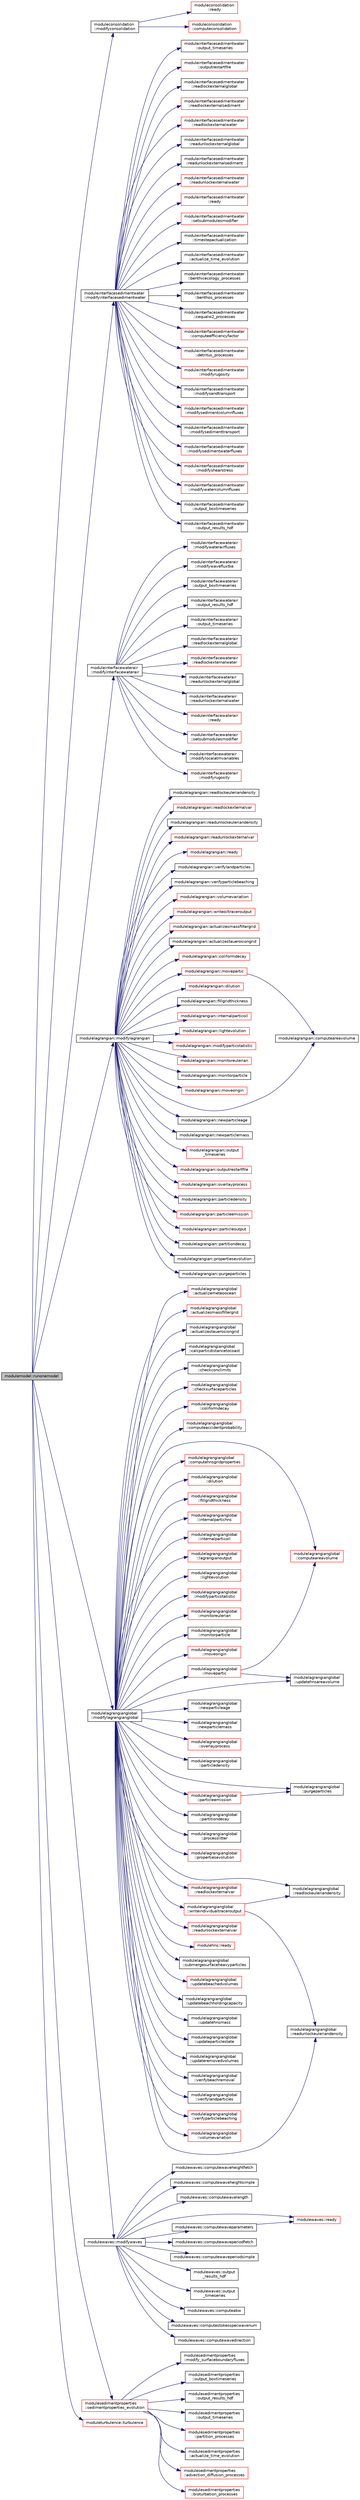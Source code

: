 digraph "modulemodel::runonemodel"
{
 // LATEX_PDF_SIZE
  edge [fontname="Helvetica",fontsize="10",labelfontname="Helvetica",labelfontsize="10"];
  node [fontname="Helvetica",fontsize="10",shape=record];
  rankdir="LR";
  Node1 [label="modulemodel::runonemodel",height=0.2,width=0.4,color="black", fillcolor="grey75", style="filled", fontcolor="black",tooltip=" "];
  Node1 -> Node2 [color="midnightblue",fontsize="10",style="solid",fontname="Helvetica"];
  Node2 [label="moduleconsolidation\l::modifyconsolidation",height=0.2,width=0.4,color="black", fillcolor="white", style="filled",URL="$namespacemoduleconsolidation.html#a0143c8577e56dbbb86e0db4d5927c316",tooltip=" "];
  Node2 -> Node3 [color="midnightblue",fontsize="10",style="solid",fontname="Helvetica"];
  Node3 [label="moduleconsolidation\l::computeconsolidation",height=0.2,width=0.4,color="red", fillcolor="white", style="filled",URL="$namespacemoduleconsolidation.html#ad7db155588df8bc22ff9b3934aff50f7",tooltip=" "];
  Node2 -> Node16 [color="midnightblue",fontsize="10",style="solid",fontname="Helvetica"];
  Node16 [label="moduleconsolidation\l::ready",height=0.2,width=0.4,color="red", fillcolor="white", style="filled",URL="$namespacemoduleconsolidation.html#ab6b8d86bedc5c2870f1fb998c297005e",tooltip=" "];
  Node1 -> Node18 [color="midnightblue",fontsize="10",style="solid",fontname="Helvetica"];
  Node18 [label="moduleinterfacesedimentwater\l::modifyinterfacesedimentwater",height=0.2,width=0.4,color="black", fillcolor="white", style="filled",URL="$namespacemoduleinterfacesedimentwater.html#ac36014e82a94f1ba694775e21f24b005",tooltip=" "];
  Node18 -> Node19 [color="midnightblue",fontsize="10",style="solid",fontname="Helvetica"];
  Node19 [label="moduleinterfacesedimentwater\l::actualize_time_evolution",height=0.2,width=0.4,color="black", fillcolor="white", style="filled",URL="$namespacemoduleinterfacesedimentwater.html#a82f97321667d905db79c85b574f47802",tooltip=" "];
  Node18 -> Node20 [color="midnightblue",fontsize="10",style="solid",fontname="Helvetica"];
  Node20 [label="moduleinterfacesedimentwater\l::benthicecology_processes",height=0.2,width=0.4,color="black", fillcolor="white", style="filled",URL="$namespacemoduleinterfacesedimentwater.html#a474f4e07894c361e5aaa94f48648a6b1",tooltip=" "];
  Node18 -> Node21 [color="midnightblue",fontsize="10",style="solid",fontname="Helvetica"];
  Node21 [label="moduleinterfacesedimentwater\l::benthos_processes",height=0.2,width=0.4,color="black", fillcolor="white", style="filled",URL="$namespacemoduleinterfacesedimentwater.html#a6fc6699ed26c842c7951c9c436867a65",tooltip=" "];
  Node18 -> Node22 [color="midnightblue",fontsize="10",style="solid",fontname="Helvetica"];
  Node22 [label="moduleinterfacesedimentwater\l::cequalw2_processes",height=0.2,width=0.4,color="black", fillcolor="white", style="filled",URL="$namespacemoduleinterfacesedimentwater.html#aa03ae3c533041dd1f82ad0796e923671",tooltip=" "];
  Node18 -> Node23 [color="midnightblue",fontsize="10",style="solid",fontname="Helvetica"];
  Node23 [label="moduleinterfacesedimentwater\l::computeefficiencyfactor",height=0.2,width=0.4,color="red", fillcolor="white", style="filled",URL="$namespacemoduleinterfacesedimentwater.html#a0e6b11bab2cf3a9864f9e36970079830",tooltip=" "];
  Node18 -> Node28 [color="midnightblue",fontsize="10",style="solid",fontname="Helvetica"];
  Node28 [label="moduleinterfacesedimentwater\l::detritus_processes",height=0.2,width=0.4,color="red", fillcolor="white", style="filled",URL="$namespacemoduleinterfacesedimentwater.html#a2327d7638eb1058aa8b3f9f188eda1c9",tooltip=" "];
  Node18 -> Node30 [color="midnightblue",fontsize="10",style="solid",fontname="Helvetica"];
  Node30 [label="moduleinterfacesedimentwater\l::modifyrugosity",height=0.2,width=0.4,color="red", fillcolor="white", style="filled",URL="$namespacemoduleinterfacesedimentwater.html#aabfaa7472b679988fdb0647b38a7b879",tooltip=" "];
  Node18 -> Node32 [color="midnightblue",fontsize="10",style="solid",fontname="Helvetica"];
  Node32 [label="moduleinterfacesedimentwater\l::modifysandtransport",height=0.2,width=0.4,color="black", fillcolor="white", style="filled",URL="$namespacemoduleinterfacesedimentwater.html#acec4b1c4e1750f68a29c778c4dff4dad",tooltip=" "];
  Node18 -> Node33 [color="midnightblue",fontsize="10",style="solid",fontname="Helvetica"];
  Node33 [label="moduleinterfacesedimentwater\l::modifysedimentcolumnfluxes",height=0.2,width=0.4,color="red", fillcolor="white", style="filled",URL="$namespacemoduleinterfacesedimentwater.html#aa69ad0cf59fc330de29ad9983648c806",tooltip=" "];
  Node18 -> Node41 [color="midnightblue",fontsize="10",style="solid",fontname="Helvetica"];
  Node41 [label="moduleinterfacesedimentwater\l::modifysedimenttransport",height=0.2,width=0.4,color="black", fillcolor="white", style="filled",URL="$namespacemoduleinterfacesedimentwater.html#af8d259ce72d65a152ca86349e82463f1",tooltip=" "];
  Node18 -> Node42 [color="midnightblue",fontsize="10",style="solid",fontname="Helvetica"];
  Node42 [label="moduleinterfacesedimentwater\l::modifysedimentwaterfluxes",height=0.2,width=0.4,color="red", fillcolor="white", style="filled",URL="$namespacemoduleinterfacesedimentwater.html#a3c912328a57c38e146a0449318c3ace0",tooltip=" "];
  Node18 -> Node48 [color="midnightblue",fontsize="10",style="solid",fontname="Helvetica"];
  Node48 [label="moduleinterfacesedimentwater\l::modifyshearstress",height=0.2,width=0.4,color="red", fillcolor="white", style="filled",URL="$namespacemoduleinterfacesedimentwater.html#a959fd8b47379cd24947cb35417c1563e",tooltip=" "];
  Node18 -> Node58 [color="midnightblue",fontsize="10",style="solid",fontname="Helvetica"];
  Node58 [label="moduleinterfacesedimentwater\l::modifywatercolumnfluxes",height=0.2,width=0.4,color="red", fillcolor="white", style="filled",URL="$namespacemoduleinterfacesedimentwater.html#a052aa500f3fe487c32cb93f8c5a8ea60",tooltip=" "];
  Node18 -> Node76 [color="midnightblue",fontsize="10",style="solid",fontname="Helvetica"];
  Node76 [label="moduleinterfacesedimentwater\l::output_boxtimeseries",height=0.2,width=0.4,color="black", fillcolor="white", style="filled",URL="$namespacemoduleinterfacesedimentwater.html#ae4c4f73744fd3c2e241e675f6fc1d839",tooltip=" "];
  Node18 -> Node77 [color="midnightblue",fontsize="10",style="solid",fontname="Helvetica"];
  Node77 [label="moduleinterfacesedimentwater\l::output_results_hdf",height=0.2,width=0.4,color="black", fillcolor="white", style="filled",URL="$namespacemoduleinterfacesedimentwater.html#ab623073c171ba3d532b1c1ec393f91b6",tooltip=" "];
  Node18 -> Node78 [color="midnightblue",fontsize="10",style="solid",fontname="Helvetica"];
  Node78 [label="moduleinterfacesedimentwater\l::output_timeseries",height=0.2,width=0.4,color="black", fillcolor="white", style="filled",URL="$namespacemoduleinterfacesedimentwater.html#a8768df3235fac76ac345a9a68b7e7437",tooltip=" "];
  Node18 -> Node79 [color="midnightblue",fontsize="10",style="solid",fontname="Helvetica"];
  Node79 [label="moduleinterfacesedimentwater\l::outputrestartfile",height=0.2,width=0.4,color="red", fillcolor="white", style="filled",URL="$namespacemoduleinterfacesedimentwater.html#a25afe0c9ade674061e39cc5e6456dd28",tooltip=" "];
  Node18 -> Node81 [color="midnightblue",fontsize="10",style="solid",fontname="Helvetica"];
  Node81 [label="moduleinterfacesedimentwater\l::readlockexternalglobal",height=0.2,width=0.4,color="black", fillcolor="white", style="filled",URL="$namespacemoduleinterfacesedimentwater.html#a4e44b21fdb18ed4d0fbeb1a77a327fff",tooltip=" "];
  Node18 -> Node82 [color="midnightblue",fontsize="10",style="solid",fontname="Helvetica"];
  Node82 [label="moduleinterfacesedimentwater\l::readlockexternalsediment",height=0.2,width=0.4,color="red", fillcolor="white", style="filled",URL="$namespacemoduleinterfacesedimentwater.html#a0c18da6cbbd1ae812489854544d199b6",tooltip=" "];
  Node18 -> Node92 [color="midnightblue",fontsize="10",style="solid",fontname="Helvetica"];
  Node92 [label="moduleinterfacesedimentwater\l::readlockexternalwater",height=0.2,width=0.4,color="red", fillcolor="white", style="filled",URL="$namespacemoduleinterfacesedimentwater.html#abd721cef18474ae3e82464d38e46a5e1",tooltip=" "];
  Node18 -> Node101 [color="midnightblue",fontsize="10",style="solid",fontname="Helvetica"];
  Node101 [label="moduleinterfacesedimentwater\l::readunlockexternalglobal",height=0.2,width=0.4,color="black", fillcolor="white", style="filled",URL="$namespacemoduleinterfacesedimentwater.html#a3b4fc7f1a3bccb01412713961a441cf0",tooltip=" "];
  Node18 -> Node102 [color="midnightblue",fontsize="10",style="solid",fontname="Helvetica"];
  Node102 [label="moduleinterfacesedimentwater\l::readunlockexternalsediment",height=0.2,width=0.4,color="black", fillcolor="white", style="filled",URL="$namespacemoduleinterfacesedimentwater.html#a6b368a5d3a18b3829f9bd022591d794a",tooltip=" "];
  Node18 -> Node103 [color="midnightblue",fontsize="10",style="solid",fontname="Helvetica"];
  Node103 [label="moduleinterfacesedimentwater\l::readunlockexternalwater",height=0.2,width=0.4,color="red", fillcolor="white", style="filled",URL="$namespacemoduleinterfacesedimentwater.html#a23d9e5cbe8c23621607cbca34d93c7f0",tooltip=" "];
  Node18 -> Node105 [color="midnightblue",fontsize="10",style="solid",fontname="Helvetica"];
  Node105 [label="moduleinterfacesedimentwater\l::ready",height=0.2,width=0.4,color="red", fillcolor="white", style="filled",URL="$namespacemoduleinterfacesedimentwater.html#af31617d2ab88d4aceb9dd0edcac94ff2",tooltip=" "];
  Node18 -> Node107 [color="midnightblue",fontsize="10",style="solid",fontname="Helvetica"];
  Node107 [label="moduleinterfacesedimentwater\l::setsubmodulesmodifier",height=0.2,width=0.4,color="red", fillcolor="white", style="filled",URL="$namespacemoduleinterfacesedimentwater.html#ae902470f5fe9f7c4442249a86b00147e",tooltip=" "];
  Node18 -> Node112 [color="midnightblue",fontsize="10",style="solid",fontname="Helvetica"];
  Node112 [label="moduleinterfacesedimentwater\l::timestepactualization",height=0.2,width=0.4,color="black", fillcolor="white", style="filled",URL="$namespacemoduleinterfacesedimentwater.html#acc1eb6dcb216d902e358a53eb7c1604d",tooltip=" "];
  Node1 -> Node113 [color="midnightblue",fontsize="10",style="solid",fontname="Helvetica"];
  Node113 [label="moduleinterfacewaterair\l::modifyinterfacewaterair",height=0.2,width=0.4,color="black", fillcolor="white", style="filled",URL="$namespacemoduleinterfacewaterair.html#ad372fa1a038ce383360d4422cc25923d",tooltip=" "];
  Node113 -> Node114 [color="midnightblue",fontsize="10",style="solid",fontname="Helvetica"];
  Node114 [label="moduleinterfacewaterair\l::modifylocalatmvariables",height=0.2,width=0.4,color="black", fillcolor="white", style="filled",URL="$namespacemoduleinterfacewaterair.html#a44a9529a1162816a090c836bc75d3f29",tooltip=" "];
  Node113 -> Node115 [color="midnightblue",fontsize="10",style="solid",fontname="Helvetica"];
  Node115 [label="moduleinterfacewaterair\l::modifyrugosity",height=0.2,width=0.4,color="red", fillcolor="white", style="filled",URL="$namespacemoduleinterfacewaterair.html#aa7f512949a9b145b55378017e58558a7",tooltip=" "];
  Node113 -> Node117 [color="midnightblue",fontsize="10",style="solid",fontname="Helvetica"];
  Node117 [label="moduleinterfacewaterair\l::modifywaterairfluxes",height=0.2,width=0.4,color="red", fillcolor="white", style="filled",URL="$namespacemoduleinterfacewaterair.html#a91edae849454c0ec7ebcefd91556486e",tooltip=" "];
  Node113 -> Node160 [color="midnightblue",fontsize="10",style="solid",fontname="Helvetica"];
  Node160 [label="moduleinterfacewaterair\l::modifywavefluxtke",height=0.2,width=0.4,color="black", fillcolor="white", style="filled",URL="$namespacemoduleinterfacewaterair.html#a2494cba9b6646ce732323f31ef820a97",tooltip=" "];
  Node113 -> Node161 [color="midnightblue",fontsize="10",style="solid",fontname="Helvetica"];
  Node161 [label="moduleinterfacewaterair\l::output_boxtimeseries",height=0.2,width=0.4,color="black", fillcolor="white", style="filled",URL="$namespacemoduleinterfacewaterair.html#a8c2f4a754ac1aeb4a3a8045d639e609f",tooltip=" "];
  Node113 -> Node162 [color="midnightblue",fontsize="10",style="solid",fontname="Helvetica"];
  Node162 [label="moduleinterfacewaterair\l::output_results_hdf",height=0.2,width=0.4,color="black", fillcolor="white", style="filled",URL="$namespacemoduleinterfacewaterair.html#af0bc1dab0d7eafb5b7f4996d24e4d0bf",tooltip=" "];
  Node113 -> Node163 [color="midnightblue",fontsize="10",style="solid",fontname="Helvetica"];
  Node163 [label="moduleinterfacewaterair\l::output_timeseries",height=0.2,width=0.4,color="black", fillcolor="white", style="filled",URL="$namespacemoduleinterfacewaterair.html#a739b5f50c0652ff91c9f777fbf68729f",tooltip=" "];
  Node113 -> Node164 [color="midnightblue",fontsize="10",style="solid",fontname="Helvetica"];
  Node164 [label="moduleinterfacewaterair\l::readlockexternalglobal",height=0.2,width=0.4,color="black", fillcolor="white", style="filled",URL="$namespacemoduleinterfacewaterair.html#a859b7054113f5f1ab347adbd693c2e16",tooltip=" "];
  Node113 -> Node165 [color="midnightblue",fontsize="10",style="solid",fontname="Helvetica"];
  Node165 [label="moduleinterfacewaterair\l::readlockexternalwater",height=0.2,width=0.4,color="red", fillcolor="white", style="filled",URL="$namespacemoduleinterfacewaterair.html#a78276c71fe608663c6c964c59c8c7626",tooltip=" "];
  Node113 -> Node166 [color="midnightblue",fontsize="10",style="solid",fontname="Helvetica"];
  Node166 [label="moduleinterfacewaterair\l::readunlockexternalglobal",height=0.2,width=0.4,color="black", fillcolor="white", style="filled",URL="$namespacemoduleinterfacewaterair.html#ada112545191c798704451772d5803ea0",tooltip=" "];
  Node113 -> Node167 [color="midnightblue",fontsize="10",style="solid",fontname="Helvetica"];
  Node167 [label="moduleinterfacewaterair\l::readunlockexternalwater",height=0.2,width=0.4,color="black", fillcolor="white", style="filled",URL="$namespacemoduleinterfacewaterair.html#a380a0dfa2a33b7c2eef433d69fdf7fef",tooltip=" "];
  Node113 -> Node168 [color="midnightblue",fontsize="10",style="solid",fontname="Helvetica"];
  Node168 [label="moduleinterfacewaterair\l::ready",height=0.2,width=0.4,color="red", fillcolor="white", style="filled",URL="$namespacemoduleinterfacewaterair.html#a519b1351dce06ffef1eb101335e6361f",tooltip=" "];
  Node113 -> Node170 [color="midnightblue",fontsize="10",style="solid",fontname="Helvetica"];
  Node170 [label="moduleinterfacewaterair\l::setsubmodulesmodifier",height=0.2,width=0.4,color="red", fillcolor="white", style="filled",URL="$namespacemoduleinterfacewaterair.html#a5f28ad0176312886bacef9cc171cb2e1",tooltip=" "];
  Node1 -> Node171 [color="midnightblue",fontsize="10",style="solid",fontname="Helvetica"];
  Node171 [label="modulelagrangian::modifylagrangian",height=0.2,width=0.4,color="black", fillcolor="white", style="filled",URL="$namespacemodulelagrangian.html#a1097f962a7a848d12f7f3036993f7b93",tooltip=" "];
  Node171 -> Node172 [color="midnightblue",fontsize="10",style="solid",fontname="Helvetica"];
  Node172 [label="modulelagrangian::actualizesmassfiltergrid",height=0.2,width=0.4,color="red", fillcolor="white", style="filled",URL="$namespacemodulelagrangian.html#ab69c4015dc76dd2209a1eda6139be71f",tooltip=" "];
  Node171 -> Node180 [color="midnightblue",fontsize="10",style="solid",fontname="Helvetica"];
  Node180 [label="modulelagrangian::actualizestauerosiongrid",height=0.2,width=0.4,color="black", fillcolor="white", style="filled",URL="$namespacemodulelagrangian.html#a9af867ea06d1e0259a9e4cd1a48793bc",tooltip=" "];
  Node171 -> Node181 [color="midnightblue",fontsize="10",style="solid",fontname="Helvetica"];
  Node181 [label="modulelagrangian::coliformdecay",height=0.2,width=0.4,color="red", fillcolor="white", style="filled",URL="$namespacemodulelagrangian.html#a24e84b1ba147f10917d0d3cd3564d191",tooltip=" "];
  Node171 -> Node183 [color="midnightblue",fontsize="10",style="solid",fontname="Helvetica"];
  Node183 [label="modulelagrangian::computeareavolume",height=0.2,width=0.4,color="black", fillcolor="white", style="filled",URL="$namespacemodulelagrangian.html#a5a4818cc1397ad3373693bc882af863f",tooltip=" "];
  Node171 -> Node184 [color="midnightblue",fontsize="10",style="solid",fontname="Helvetica"];
  Node184 [label="modulelagrangian::dilution",height=0.2,width=0.4,color="red", fillcolor="white", style="filled",URL="$namespacemodulelagrangian.html#af886fd4c925246d6362ab14b2bfdcff1",tooltip=" "];
  Node171 -> Node186 [color="midnightblue",fontsize="10",style="solid",fontname="Helvetica"];
  Node186 [label="modulelagrangian::fillgridthickness",height=0.2,width=0.4,color="black", fillcolor="white", style="filled",URL="$namespacemodulelagrangian.html#a8232b9379a8d2919b7885bb92a286601",tooltip=" "];
  Node171 -> Node187 [color="midnightblue",fontsize="10",style="solid",fontname="Helvetica"];
  Node187 [label="modulelagrangian::internalparticoil",height=0.2,width=0.4,color="red", fillcolor="white", style="filled",URL="$namespacemodulelagrangian.html#a370ee1f0e073c2f783b4f91c7aee40f1",tooltip=" "];
  Node171 -> Node191 [color="midnightblue",fontsize="10",style="solid",fontname="Helvetica"];
  Node191 [label="modulelagrangian::lightevolution",height=0.2,width=0.4,color="red", fillcolor="white", style="filled",URL="$namespacemodulelagrangian.html#aba461e3f5d94c00b11072bae66f32060",tooltip=" "];
  Node171 -> Node193 [color="midnightblue",fontsize="10",style="solid",fontname="Helvetica"];
  Node193 [label="modulelagrangian::modifyparticstatistic",height=0.2,width=0.4,color="red", fillcolor="white", style="filled",URL="$namespacemodulelagrangian.html#a101763d65fb26cd32c402a807ae7c733",tooltip=" "];
  Node171 -> Node196 [color="midnightblue",fontsize="10",style="solid",fontname="Helvetica"];
  Node196 [label="modulelagrangian::monitoreulerian",height=0.2,width=0.4,color="red", fillcolor="white", style="filled",URL="$namespacemodulelagrangian.html#ad6a4bcc42c67f187fb3a812f39b8c751",tooltip=" "];
  Node171 -> Node197 [color="midnightblue",fontsize="10",style="solid",fontname="Helvetica"];
  Node197 [label="modulelagrangian::monitorparticle",height=0.2,width=0.4,color="black", fillcolor="white", style="filled",URL="$namespacemodulelagrangian.html#a71a2aeb4e1c33422d4189e27f77e15e6",tooltip=" "];
  Node171 -> Node198 [color="midnightblue",fontsize="10",style="solid",fontname="Helvetica"];
  Node198 [label="modulelagrangian::moveorigin",height=0.2,width=0.4,color="red", fillcolor="white", style="filled",URL="$namespacemodulelagrangian.html#a56e2a0655f742104a77b7d6d4040508f",tooltip=" "];
  Node171 -> Node202 [color="midnightblue",fontsize="10",style="solid",fontname="Helvetica"];
  Node202 [label="modulelagrangian::movepartic",height=0.2,width=0.4,color="red", fillcolor="white", style="filled",URL="$namespacemodulelagrangian.html#ad9212277994fb1a55e17c7e17d66aabc",tooltip=" "];
  Node202 -> Node183 [color="midnightblue",fontsize="10",style="solid",fontname="Helvetica"];
  Node171 -> Node226 [color="midnightblue",fontsize="10",style="solid",fontname="Helvetica"];
  Node226 [label="modulelagrangian::newparticleage",height=0.2,width=0.4,color="black", fillcolor="white", style="filled",URL="$namespacemodulelagrangian.html#a05769d5d8e2cad0d654788eda4c8830e",tooltip=" "];
  Node171 -> Node227 [color="midnightblue",fontsize="10",style="solid",fontname="Helvetica"];
  Node227 [label="modulelagrangian::newparticlemass",height=0.2,width=0.4,color="black", fillcolor="white", style="filled",URL="$namespacemodulelagrangian.html#a5afe5f1c46e068854f5c2eca0de8b0fb",tooltip=" "];
  Node171 -> Node228 [color="midnightblue",fontsize="10",style="solid",fontname="Helvetica"];
  Node228 [label="modulelagrangian::output\l_timeseries",height=0.2,width=0.4,color="red", fillcolor="white", style="filled",URL="$namespacemodulelagrangian.html#a0fa6098d248ced3df6bda0b337789166",tooltip=" "];
  Node171 -> Node229 [color="midnightblue",fontsize="10",style="solid",fontname="Helvetica"];
  Node229 [label="modulelagrangian::outputrestartfile",height=0.2,width=0.4,color="red", fillcolor="white", style="filled",URL="$namespacemodulelagrangian.html#aeabb1bf3ca49fb9ff017aaf38a5ad02b",tooltip=" "];
  Node171 -> Node231 [color="midnightblue",fontsize="10",style="solid",fontname="Helvetica"];
  Node231 [label="modulelagrangian::overlayprocess",height=0.2,width=0.4,color="red", fillcolor="white", style="filled",URL="$namespacemodulelagrangian.html#ac5c97cbe4a964c4bf8de40af414143c0",tooltip=" "];
  Node171 -> Node239 [color="midnightblue",fontsize="10",style="solid",fontname="Helvetica"];
  Node239 [label="modulelagrangian::particledensity",height=0.2,width=0.4,color="black", fillcolor="white", style="filled",URL="$namespacemodulelagrangian.html#a7a7e141a39c3a112666d37b0f6db988e",tooltip=" "];
  Node171 -> Node240 [color="midnightblue",fontsize="10",style="solid",fontname="Helvetica"];
  Node240 [label="modulelagrangian::particleemission",height=0.2,width=0.4,color="red", fillcolor="white", style="filled",URL="$namespacemodulelagrangian.html#a529648b66afb4cc44ecf46c2557c0c35",tooltip=" "];
  Node171 -> Node287 [color="midnightblue",fontsize="10",style="solid",fontname="Helvetica"];
  Node287 [label="modulelagrangian::particleoutput",height=0.2,width=0.4,color="red", fillcolor="white", style="filled",URL="$namespacemodulelagrangian.html#aa775be66f039a949bf0d897457b63cab",tooltip=" "];
  Node171 -> Node296 [color="midnightblue",fontsize="10",style="solid",fontname="Helvetica"];
  Node296 [label="modulelagrangian::partitiondecay",height=0.2,width=0.4,color="black", fillcolor="white", style="filled",URL="$namespacemodulelagrangian.html#ad1541366b9db02d7a143f29f81d45a3d",tooltip=" "];
  Node171 -> Node297 [color="midnightblue",fontsize="10",style="solid",fontname="Helvetica"];
  Node297 [label="modulelagrangian::propertiesevolution",height=0.2,width=0.4,color="black", fillcolor="white", style="filled",URL="$namespacemodulelagrangian.html#ad1d58143078dee3bc7c85e4ca9c03197",tooltip=" "];
  Node171 -> Node298 [color="midnightblue",fontsize="10",style="solid",fontname="Helvetica"];
  Node298 [label="modulelagrangian::purgeparticles",height=0.2,width=0.4,color="black", fillcolor="white", style="filled",URL="$namespacemodulelagrangian.html#a4ad3bdd3ff9c81a87e1b11eeea429acd",tooltip=" "];
  Node171 -> Node299 [color="midnightblue",fontsize="10",style="solid",fontname="Helvetica"];
  Node299 [label="modulelagrangian::readlockeuleriandensity",height=0.2,width=0.4,color="black", fillcolor="white", style="filled",URL="$namespacemodulelagrangian.html#a3d2b3737568ce2b7e2998cbd2192c685",tooltip=" "];
  Node171 -> Node300 [color="midnightblue",fontsize="10",style="solid",fontname="Helvetica"];
  Node300 [label="modulelagrangian::readlockexternalvar",height=0.2,width=0.4,color="red", fillcolor="white", style="filled",URL="$namespacemodulelagrangian.html#a1be97a0d8bb95c907adf6f985c3a70ce",tooltip=" "];
  Node171 -> Node302 [color="midnightblue",fontsize="10",style="solid",fontname="Helvetica"];
  Node302 [label="modulelagrangian::readunlockeuleriandensity",height=0.2,width=0.4,color="black", fillcolor="white", style="filled",URL="$namespacemodulelagrangian.html#a62c1768ee36cf2fc50c44c595fbf0408",tooltip=" "];
  Node171 -> Node303 [color="midnightblue",fontsize="10",style="solid",fontname="Helvetica"];
  Node303 [label="modulelagrangian::readunlockexternalvar",height=0.2,width=0.4,color="red", fillcolor="white", style="filled",URL="$namespacemodulelagrangian.html#afc1c234aa5939835cbe1bc80abe16766",tooltip=" "];
  Node171 -> Node305 [color="midnightblue",fontsize="10",style="solid",fontname="Helvetica"];
  Node305 [label="modulelagrangian::ready",height=0.2,width=0.4,color="red", fillcolor="white", style="filled",URL="$namespacemodulelagrangian.html#a4ddfbe58c1df4477f8d84db54b330823",tooltip=" "];
  Node171 -> Node307 [color="midnightblue",fontsize="10",style="solid",fontname="Helvetica"];
  Node307 [label="modulelagrangian::verifylandparticles",height=0.2,width=0.4,color="black", fillcolor="white", style="filled",URL="$namespacemodulelagrangian.html#a96db0d2ce32abc9c42eea8890f665798",tooltip=" "];
  Node171 -> Node308 [color="midnightblue",fontsize="10",style="solid",fontname="Helvetica"];
  Node308 [label="modulelagrangian::verifyparticlebeaching",height=0.2,width=0.4,color="black", fillcolor="white", style="filled",URL="$namespacemodulelagrangian.html#abaac5c633b5d8d05a11c32bbee80acaa",tooltip=" "];
  Node171 -> Node309 [color="midnightblue",fontsize="10",style="solid",fontname="Helvetica"];
  Node309 [label="modulelagrangian::volumevariation",height=0.2,width=0.4,color="red", fillcolor="white", style="filled",URL="$namespacemodulelagrangian.html#aac3ffc27a32f64e9bc13d06c25227655",tooltip=" "];
  Node171 -> Node310 [color="midnightblue",fontsize="10",style="solid",fontname="Helvetica"];
  Node310 [label="modulelagrangian::writeoiltraceroutput",height=0.2,width=0.4,color="red", fillcolor="white", style="filled",URL="$namespacemodulelagrangian.html#af05b4830d15cd47fd3ed67c7bbffda15",tooltip=" "];
  Node1 -> Node311 [color="midnightblue",fontsize="10",style="solid",fontname="Helvetica"];
  Node311 [label="modulelagrangianglobal\l::modifylagrangianglobal",height=0.2,width=0.4,color="black", fillcolor="white", style="filled",URL="$namespacemodulelagrangianglobal.html#a658b1fd9232553dc9130f4f03e93e4c1",tooltip=" "];
  Node311 -> Node312 [color="midnightblue",fontsize="10",style="solid",fontname="Helvetica"];
  Node312 [label="modulelagrangianglobal\l::actualizemeteoocean",height=0.2,width=0.4,color="red", fillcolor="white", style="filled",URL="$namespacemodulelagrangianglobal.html#a0fa07eb74ec148c5c6faeec4cd4561c9",tooltip=" "];
  Node311 -> Node315 [color="midnightblue",fontsize="10",style="solid",fontname="Helvetica"];
  Node315 [label="modulelagrangianglobal\l::actualizesmassfiltergrid",height=0.2,width=0.4,color="red", fillcolor="white", style="filled",URL="$namespacemodulelagrangianglobal.html#a9f884711ce254712333517d3851888e9",tooltip=" "];
  Node311 -> Node316 [color="midnightblue",fontsize="10",style="solid",fontname="Helvetica"];
  Node316 [label="modulelagrangianglobal\l::actualizestauerosiongrid",height=0.2,width=0.4,color="black", fillcolor="white", style="filled",URL="$namespacemodulelagrangianglobal.html#a1ed2a4fd6026ab2cae60ca5e59d48c5c",tooltip=" "];
  Node311 -> Node317 [color="midnightblue",fontsize="10",style="solid",fontname="Helvetica"];
  Node317 [label="modulelagrangianglobal\l::calcparticdistancetocoast",height=0.2,width=0.4,color="black", fillcolor="white", style="filled",URL="$namespacemodulelagrangianglobal.html#a93a1f184ec51e9c61c7ac05ecf8d9364",tooltip=" "];
  Node311 -> Node318 [color="midnightblue",fontsize="10",style="solid",fontname="Helvetica"];
  Node318 [label="modulelagrangianglobal\l::checkconclimits",height=0.2,width=0.4,color="black", fillcolor="white", style="filled",URL="$namespacemodulelagrangianglobal.html#a787d28742cbd84ad7a607a488de397e2",tooltip=" "];
  Node311 -> Node319 [color="midnightblue",fontsize="10",style="solid",fontname="Helvetica"];
  Node319 [label="modulelagrangianglobal\l::checksurfaceparticles",height=0.2,width=0.4,color="red", fillcolor="white", style="filled",URL="$namespacemodulelagrangianglobal.html#af1cf941e45155a5b9a97ed3fe09f5c58",tooltip=" "];
  Node311 -> Node324 [color="midnightblue",fontsize="10",style="solid",fontname="Helvetica"];
  Node324 [label="modulelagrangianglobal\l::coliformdecay",height=0.2,width=0.4,color="red", fillcolor="white", style="filled",URL="$namespacemodulelagrangianglobal.html#a1f9b10a52dd3091e18232addf8002dac",tooltip=" "];
  Node311 -> Node326 [color="midnightblue",fontsize="10",style="solid",fontname="Helvetica"];
  Node326 [label="modulelagrangianglobal\l::computeaccidentprobability",height=0.2,width=0.4,color="red", fillcolor="white", style="filled",URL="$namespacemodulelagrangianglobal.html#ab4d5d4f0cabe63a2e5fc1e9349f8425d",tooltip=" "];
  Node311 -> Node332 [color="midnightblue",fontsize="10",style="solid",fontname="Helvetica"];
  Node332 [label="modulelagrangianglobal\l::computeareavolume",height=0.2,width=0.4,color="red", fillcolor="white", style="filled",URL="$namespacemodulelagrangianglobal.html#ad6190c60927cd9e871e45fcfd4fc5dd2",tooltip=" "];
  Node311 -> Node335 [color="midnightblue",fontsize="10",style="solid",fontname="Helvetica"];
  Node335 [label="modulelagrangianglobal\l::computehnsgridproperties",height=0.2,width=0.4,color="red", fillcolor="white", style="filled",URL="$namespacemodulelagrangianglobal.html#a9448f83b93f06396188a1d8aac9725f8",tooltip=" "];
  Node311 -> Node339 [color="midnightblue",fontsize="10",style="solid",fontname="Helvetica"];
  Node339 [label="modulelagrangianglobal\l::dilution",height=0.2,width=0.4,color="red", fillcolor="white", style="filled",URL="$namespacemodulelagrangianglobal.html#aa64605bdb86dfab0e679be6775d4e80f",tooltip=" "];
  Node311 -> Node341 [color="midnightblue",fontsize="10",style="solid",fontname="Helvetica"];
  Node341 [label="modulelagrangianglobal\l::fillgridthickness",height=0.2,width=0.4,color="red", fillcolor="white", style="filled",URL="$namespacemodulelagrangianglobal.html#a36b19f9334aaf4289e0ec7ea7eea643c",tooltip=" "];
  Node311 -> Node344 [color="midnightblue",fontsize="10",style="solid",fontname="Helvetica"];
  Node344 [label="modulelagrangianglobal\l::internalpartichns",height=0.2,width=0.4,color="red", fillcolor="white", style="filled",URL="$namespacemodulelagrangianglobal.html#a0d3f22e59bfbc417e9432a9f18a9027d",tooltip=" "];
  Node311 -> Node346 [color="midnightblue",fontsize="10",style="solid",fontname="Helvetica"];
  Node346 [label="modulelagrangianglobal\l::internalparticoil",height=0.2,width=0.4,color="red", fillcolor="white", style="filled",URL="$namespacemodulelagrangianglobal.html#aaea914ea480f8d07a53b58420bf6b67e",tooltip=" "];
  Node311 -> Node351 [color="midnightblue",fontsize="10",style="solid",fontname="Helvetica"];
  Node351 [label="modulelagrangianglobal\l::lagrangianoutput",height=0.2,width=0.4,color="red", fillcolor="white", style="filled",URL="$namespacemodulelagrangianglobal.html#a3e9da0dad79c6c6965b34c4f0d9232a0",tooltip=" "];
  Node311 -> Node378 [color="midnightblue",fontsize="10",style="solid",fontname="Helvetica"];
  Node378 [label="modulelagrangianglobal\l::lightevolution",height=0.2,width=0.4,color="red", fillcolor="white", style="filled",URL="$namespacemodulelagrangianglobal.html#a4cefc1989887113dc6c716f228c4772f",tooltip=" "];
  Node311 -> Node379 [color="midnightblue",fontsize="10",style="solid",fontname="Helvetica"];
  Node379 [label="modulelagrangianglobal\l::modifyparticstatistic",height=0.2,width=0.4,color="red", fillcolor="white", style="filled",URL="$namespacemodulelagrangianglobal.html#a3039668c6b76c0fdde5ffdc19ebdfe88",tooltip=" "];
  Node311 -> Node382 [color="midnightblue",fontsize="10",style="solid",fontname="Helvetica"];
  Node382 [label="modulelagrangianglobal\l::monitoreulerian",height=0.2,width=0.4,color="red", fillcolor="white", style="filled",URL="$namespacemodulelagrangianglobal.html#a6480946d4669725ebee110f6be9fba5b",tooltip=" "];
  Node311 -> Node383 [color="midnightblue",fontsize="10",style="solid",fontname="Helvetica"];
  Node383 [label="modulelagrangianglobal\l::monitorparticle",height=0.2,width=0.4,color="black", fillcolor="white", style="filled",URL="$namespacemodulelagrangianglobal.html#a7e475a743774ea592904d34712f40255",tooltip=" "];
  Node311 -> Node384 [color="midnightblue",fontsize="10",style="solid",fontname="Helvetica"];
  Node384 [label="modulelagrangianglobal\l::moveorigin",height=0.2,width=0.4,color="red", fillcolor="white", style="filled",URL="$namespacemodulelagrangianglobal.html#a214f6221918e0904f9300fa3b9a00cb3",tooltip=" "];
  Node311 -> Node386 [color="midnightblue",fontsize="10",style="solid",fontname="Helvetica"];
  Node386 [label="modulelagrangianglobal\l::movepartic",height=0.2,width=0.4,color="red", fillcolor="white", style="filled",URL="$namespacemodulelagrangianglobal.html#a82279a8ab7ce219fe5a1bfff091e611f",tooltip=" "];
  Node386 -> Node332 [color="midnightblue",fontsize="10",style="solid",fontname="Helvetica"];
  Node386 -> Node419 [color="midnightblue",fontsize="10",style="solid",fontname="Helvetica"];
  Node419 [label="modulelagrangianglobal\l::updatehnsareavolume",height=0.2,width=0.4,color="black", fillcolor="white", style="filled",URL="$namespacemodulelagrangianglobal.html#a4efc172cbdf3206e44a5ff0f788c26e1",tooltip=" "];
  Node311 -> Node420 [color="midnightblue",fontsize="10",style="solid",fontname="Helvetica"];
  Node420 [label="modulelagrangianglobal\l::newparticleage",height=0.2,width=0.4,color="black", fillcolor="white", style="filled",URL="$namespacemodulelagrangianglobal.html#aefd30b6e40fc0d2152594e910c0c05de",tooltip=" "];
  Node311 -> Node421 [color="midnightblue",fontsize="10",style="solid",fontname="Helvetica"];
  Node421 [label="modulelagrangianglobal\l::newparticlemass",height=0.2,width=0.4,color="black", fillcolor="white", style="filled",URL="$namespacemodulelagrangianglobal.html#ab7a73b07470ae9858c75d8d622eabdff",tooltip=" "];
  Node311 -> Node422 [color="midnightblue",fontsize="10",style="solid",fontname="Helvetica"];
  Node422 [label="modulelagrangianglobal\l::overlayprocess",height=0.2,width=0.4,color="red", fillcolor="white", style="filled",URL="$namespacemodulelagrangianglobal.html#ac6d604733d4fe67d94733e7f0e9d8a12",tooltip=" "];
  Node311 -> Node406 [color="midnightblue",fontsize="10",style="solid",fontname="Helvetica"];
  Node406 [label="modulelagrangianglobal\l::particledensity",height=0.2,width=0.4,color="black", fillcolor="white", style="filled",URL="$namespacemodulelagrangianglobal.html#ab8679a80515beaf8591834517dac26d2",tooltip=" "];
  Node311 -> Node425 [color="midnightblue",fontsize="10",style="solid",fontname="Helvetica"];
  Node425 [label="modulelagrangianglobal\l::particleemission",height=0.2,width=0.4,color="red", fillcolor="white", style="filled",URL="$namespacemodulelagrangianglobal.html#ab8435882bf5630b41c65435698454d30",tooltip=" "];
  Node425 -> Node445 [color="midnightblue",fontsize="10",style="solid",fontname="Helvetica"];
  Node445 [label="modulelagrangianglobal\l::purgeparticles",height=0.2,width=0.4,color="black", fillcolor="white", style="filled",URL="$namespacemodulelagrangianglobal.html#abe2068918e9b300501fc826856caeafa",tooltip=" "];
  Node311 -> Node446 [color="midnightblue",fontsize="10",style="solid",fontname="Helvetica"];
  Node446 [label="modulelagrangianglobal\l::partitiondecay",height=0.2,width=0.4,color="black", fillcolor="white", style="filled",URL="$namespacemodulelagrangianglobal.html#acb7dabdfc279e06f8231d68f34a4bd76",tooltip=" "];
  Node311 -> Node447 [color="midnightblue",fontsize="10",style="solid",fontname="Helvetica"];
  Node447 [label="modulelagrangianglobal\l::processlitter",height=0.2,width=0.4,color="black", fillcolor="white", style="filled",URL="$namespacemodulelagrangianglobal.html#ae943a682fa588e08202185a107d59f97",tooltip=" "];
  Node311 -> Node448 [color="midnightblue",fontsize="10",style="solid",fontname="Helvetica"];
  Node448 [label="modulelagrangianglobal\l::propertiesevolution",height=0.2,width=0.4,color="red", fillcolor="white", style="filled",URL="$namespacemodulelagrangianglobal.html#ad41aee81fdf2c272327a709b9f90d33b",tooltip=" "];
  Node311 -> Node445 [color="midnightblue",fontsize="10",style="solid",fontname="Helvetica"];
  Node311 -> Node449 [color="midnightblue",fontsize="10",style="solid",fontname="Helvetica"];
  Node449 [label="modulelagrangianglobal\l::readlockeuleriandensity",height=0.2,width=0.4,color="black", fillcolor="white", style="filled",URL="$namespacemodulelagrangianglobal.html#a050ae9cc2e89b6c4a9988fc3de650380",tooltip=" "];
  Node311 -> Node450 [color="midnightblue",fontsize="10",style="solid",fontname="Helvetica"];
  Node450 [label="modulelagrangianglobal\l::readlockexternalvar",height=0.2,width=0.4,color="red", fillcolor="white", style="filled",URL="$namespacemodulelagrangianglobal.html#a4051f81e28e0e18dc8950a11d2a7ae65",tooltip=" "];
  Node311 -> Node452 [color="midnightblue",fontsize="10",style="solid",fontname="Helvetica"];
  Node452 [label="modulelagrangianglobal\l::readunlockeuleriandensity",height=0.2,width=0.4,color="black", fillcolor="white", style="filled",URL="$namespacemodulelagrangianglobal.html#a553d94d2684b09095403feab67bef598",tooltip=" "];
  Node311 -> Node453 [color="midnightblue",fontsize="10",style="solid",fontname="Helvetica"];
  Node453 [label="modulelagrangianglobal\l::readunlockexternalvar",height=0.2,width=0.4,color="red", fillcolor="white", style="filled",URL="$namespacemodulelagrangianglobal.html#ab2139b94b323af2c1671fe3b4340218f",tooltip=" "];
  Node311 -> Node322 [color="midnightblue",fontsize="10",style="solid",fontname="Helvetica"];
  Node322 [label="modulehns::ready",height=0.2,width=0.4,color="red", fillcolor="white", style="filled",URL="$namespacemodulehns.html#a1b4bda03d346568b51278fca35b05366",tooltip=" "];
  Node311 -> Node455 [color="midnightblue",fontsize="10",style="solid",fontname="Helvetica"];
  Node455 [label="modulelagrangianglobal\l::submergesurfaceheavyparticles",height=0.2,width=0.4,color="black", fillcolor="white", style="filled",URL="$namespacemodulelagrangianglobal.html#ac3b09a7520aad0e3fd4d4778451773cc",tooltip=" "];
  Node311 -> Node456 [color="midnightblue",fontsize="10",style="solid",fontname="Helvetica"];
  Node456 [label="modulelagrangianglobal\l::updatebeachedvolumes",height=0.2,width=0.4,color="red", fillcolor="white", style="filled",URL="$namespacemodulelagrangianglobal.html#a64f9a95bbf347c4a3b9599b01ab16129",tooltip=" "];
  Node311 -> Node458 [color="midnightblue",fontsize="10",style="solid",fontname="Helvetica"];
  Node458 [label="modulelagrangianglobal\l::updatebeachholdingcapacity",height=0.2,width=0.4,color="black", fillcolor="white", style="filled",URL="$namespacemodulelagrangianglobal.html#a339c78433f179a296304ed03a3fcfae9",tooltip=" "];
  Node311 -> Node419 [color="midnightblue",fontsize="10",style="solid",fontname="Helvetica"];
  Node311 -> Node459 [color="midnightblue",fontsize="10",style="solid",fontname="Helvetica"];
  Node459 [label="modulelagrangianglobal\l::updatehnsmass",height=0.2,width=0.4,color="black", fillcolor="white", style="filled",URL="$namespacemodulelagrangianglobal.html#a48c7d753da87150903bd31cb8ff38fb6",tooltip=" "];
  Node311 -> Node460 [color="midnightblue",fontsize="10",style="solid",fontname="Helvetica"];
  Node460 [label="modulelagrangianglobal\l::updateparticlestate",height=0.2,width=0.4,color="black", fillcolor="white", style="filled",URL="$namespacemodulelagrangianglobal.html#ab509b6f03f7bc88920c0f876849e0b4e",tooltip=" "];
  Node311 -> Node461 [color="midnightblue",fontsize="10",style="solid",fontname="Helvetica"];
  Node461 [label="modulelagrangianglobal\l::updateremovedvolumes",height=0.2,width=0.4,color="black", fillcolor="white", style="filled",URL="$namespacemodulelagrangianglobal.html#a43b7c49b0fc50c80ec9c87139197e60b",tooltip=" "];
  Node311 -> Node462 [color="midnightblue",fontsize="10",style="solid",fontname="Helvetica"];
  Node462 [label="modulelagrangianglobal\l::verifybeachremoval",height=0.2,width=0.4,color="black", fillcolor="white", style="filled",URL="$namespacemodulelagrangianglobal.html#aa5dd026eab84c8d529a778738099f2a9",tooltip=" "];
  Node311 -> Node463 [color="midnightblue",fontsize="10",style="solid",fontname="Helvetica"];
  Node463 [label="modulelagrangianglobal\l::verifylandparticles",height=0.2,width=0.4,color="black", fillcolor="white", style="filled",URL="$namespacemodulelagrangianglobal.html#ac120fed4d0c01e0966e67e65fb6d05fc",tooltip=" "];
  Node311 -> Node464 [color="midnightblue",fontsize="10",style="solid",fontname="Helvetica"];
  Node464 [label="modulelagrangianglobal\l::verifyparticlebeaching",height=0.2,width=0.4,color="red", fillcolor="white", style="filled",URL="$namespacemodulelagrangianglobal.html#a2d56e0e16cf1181052cd535803200b87",tooltip=" "];
  Node311 -> Node466 [color="midnightblue",fontsize="10",style="solid",fontname="Helvetica"];
  Node466 [label="modulelagrangianglobal\l::volumevariation",height=0.2,width=0.4,color="red", fillcolor="white", style="filled",URL="$namespacemodulelagrangianglobal.html#af49b1a80eb0ff491949cf2b360fb430f",tooltip=" "];
  Node311 -> Node469 [color="midnightblue",fontsize="10",style="solid",fontname="Helvetica"];
  Node469 [label="modulelagrangianglobal\l::writeindividualtraceroutput",height=0.2,width=0.4,color="red", fillcolor="white", style="filled",URL="$namespacemodulelagrangianglobal.html#adbd561b298718cf3849462a24cca974e",tooltip=" "];
  Node469 -> Node449 [color="midnightblue",fontsize="10",style="solid",fontname="Helvetica"];
  Node469 -> Node452 [color="midnightblue",fontsize="10",style="solid",fontname="Helvetica"];
  Node1 -> Node471 [color="midnightblue",fontsize="10",style="solid",fontname="Helvetica"];
  Node471 [label="modulewaves::modifywaves",height=0.2,width=0.4,color="black", fillcolor="white", style="filled",URL="$namespacemodulewaves.html#ad08ecc5e93cabd5c4b166e1af608e044",tooltip=" "];
  Node471 -> Node472 [color="midnightblue",fontsize="10",style="solid",fontname="Helvetica"];
  Node472 [label="modulewaves::computeabw",height=0.2,width=0.4,color="black", fillcolor="white", style="filled",URL="$namespacemodulewaves.html#a3aa2de7449377be15fcc0bbb463170ed",tooltip=" "];
  Node471 -> Node473 [color="midnightblue",fontsize="10",style="solid",fontname="Helvetica"];
  Node473 [label="modulewaves::computestokesspecwavenum",height=0.2,width=0.4,color="black", fillcolor="white", style="filled",URL="$namespacemodulewaves.html#ad109b1bb3a215d9d37fee5e04428decc",tooltip=" "];
  Node471 -> Node474 [color="midnightblue",fontsize="10",style="solid",fontname="Helvetica"];
  Node474 [label="modulewaves::computewavedirection",height=0.2,width=0.4,color="black", fillcolor="white", style="filled",URL="$namespacemodulewaves.html#ad48d7252dffb5d91c6b1bd578279b9f6",tooltip=" "];
  Node471 -> Node475 [color="midnightblue",fontsize="10",style="solid",fontname="Helvetica"];
  Node475 [label="modulewaves::computewaveheightfetch",height=0.2,width=0.4,color="black", fillcolor="white", style="filled",URL="$namespacemodulewaves.html#a13f51790900a5a9f5a5b30632d881229",tooltip=" "];
  Node471 -> Node476 [color="midnightblue",fontsize="10",style="solid",fontname="Helvetica"];
  Node476 [label="modulewaves::computewaveheightsimple",height=0.2,width=0.4,color="black", fillcolor="white", style="filled",URL="$namespacemodulewaves.html#af86c07d276fd3f5fe89a2adc94d0518f",tooltip=" "];
  Node471 -> Node477 [color="midnightblue",fontsize="10",style="solid",fontname="Helvetica"];
  Node477 [label="modulewaves::computewavelength",height=0.2,width=0.4,color="black", fillcolor="white", style="filled",URL="$namespacemodulewaves.html#acea107970c1ba41962a9affab7ff313a",tooltip=" "];
  Node471 -> Node478 [color="midnightblue",fontsize="10",style="solid",fontname="Helvetica"];
  Node478 [label="modulewaves::computewaveparameters",height=0.2,width=0.4,color="black", fillcolor="white", style="filled",URL="$namespacemodulewaves.html#a6a63e2ee3bdd7ee4378a33408a4668a7",tooltip=" "];
  Node478 -> Node99 [color="midnightblue",fontsize="10",style="solid",fontname="Helvetica"];
  Node99 [label="modulewaves::ready",height=0.2,width=0.4,color="red", fillcolor="white", style="filled",URL="$namespacemodulewaves.html#a15beb6e5dff252a4c77c47d43f9b6385",tooltip=" "];
  Node471 -> Node479 [color="midnightblue",fontsize="10",style="solid",fontname="Helvetica"];
  Node479 [label="modulewaves::computewaveperiodfetch",height=0.2,width=0.4,color="black", fillcolor="white", style="filled",URL="$namespacemodulewaves.html#abd3acb5aa4305dcf02b29e94c10a666f",tooltip=" "];
  Node471 -> Node480 [color="midnightblue",fontsize="10",style="solid",fontname="Helvetica"];
  Node480 [label="modulewaves::computewaveperiodsimple",height=0.2,width=0.4,color="black", fillcolor="white", style="filled",URL="$namespacemodulewaves.html#a8fac90eb88cf4a39a40d63dbc040c2fa",tooltip=" "];
  Node471 -> Node481 [color="midnightblue",fontsize="10",style="solid",fontname="Helvetica"];
  Node481 [label="modulewaves::output\l_results_hdf",height=0.2,width=0.4,color="black", fillcolor="white", style="filled",URL="$namespacemodulewaves.html#a89f925f57b1b3b8af0ce6bb51398f224",tooltip=" "];
  Node471 -> Node482 [color="midnightblue",fontsize="10",style="solid",fontname="Helvetica"];
  Node482 [label="modulewaves::output\l_timeseries",height=0.2,width=0.4,color="black", fillcolor="white", style="filled",URL="$namespacemodulewaves.html#ad7f81476715cc55364572aacbf0b2696",tooltip=" "];
  Node471 -> Node99 [color="midnightblue",fontsize="10",style="solid",fontname="Helvetica"];
  Node1 -> Node483 [color="midnightblue",fontsize="10",style="solid",fontname="Helvetica"];
  Node483 [label="modulesedimentproperties\l::sedimentproperties_evolution",height=0.2,width=0.4,color="red", fillcolor="white", style="filled",URL="$namespacemodulesedimentproperties.html#ac0e9a7cb95c81a6f95797a7750889730",tooltip=" "];
  Node483 -> Node484 [color="midnightblue",fontsize="10",style="solid",fontname="Helvetica"];
  Node484 [label="modulesedimentproperties\l::actualize_time_evolution",height=0.2,width=0.4,color="black", fillcolor="white", style="filled",URL="$namespacemodulesedimentproperties.html#a6cedd3db0fa694031e6d17f2ef9d7eb9",tooltip=" "];
  Node483 -> Node485 [color="midnightblue",fontsize="10",style="solid",fontname="Helvetica"];
  Node485 [label="modulesedimentproperties\l::advection_diffusion_processes",height=0.2,width=0.4,color="red", fillcolor="white", style="filled",URL="$namespacemodulesedimentproperties.html#ad4e53e8aa65867e0dd71960c0df2dc06",tooltip=" "];
  Node483 -> Node488 [color="midnightblue",fontsize="10",style="solid",fontname="Helvetica"];
  Node488 [label="modulesedimentproperties\l::bioturbation_processes",height=0.2,width=0.4,color="red", fillcolor="white", style="filled",URL="$namespacemodulesedimentproperties.html#a1d7c298cf760f1e569bc908fe283cb62",tooltip=" "];
  Node483 -> Node490 [color="midnightblue",fontsize="10",style="solid",fontname="Helvetica"];
  Node490 [label="modulesedimentproperties\l::modify_surfaceboundaryfluxes",height=0.2,width=0.4,color="black", fillcolor="white", style="filled",URL="$namespacemodulesedimentproperties.html#a747aaf088749f649d9ca7c244a31c529",tooltip=" "];
  Node483 -> Node491 [color="midnightblue",fontsize="10",style="solid",fontname="Helvetica"];
  Node491 [label="modulesedimentproperties\l::output_boxtimeseries",height=0.2,width=0.4,color="black", fillcolor="white", style="filled",URL="$namespacemodulesedimentproperties.html#a3a4760ed6e653fdd099e8fe327ae428e",tooltip=" "];
  Node483 -> Node492 [color="midnightblue",fontsize="10",style="solid",fontname="Helvetica"];
  Node492 [label="modulesedimentproperties\l::output_results_hdf",height=0.2,width=0.4,color="black", fillcolor="white", style="filled",URL="$namespacemodulesedimentproperties.html#adcdacad517c08441d00e6cb73a5bff47",tooltip=" "];
  Node483 -> Node493 [color="midnightblue",fontsize="10",style="solid",fontname="Helvetica"];
  Node493 [label="modulesedimentproperties\l::output_timeseries",height=0.2,width=0.4,color="black", fillcolor="white", style="filled",URL="$namespacemodulesedimentproperties.html#a45f67a80f9c968c6138d9eeef961a523",tooltip=" "];
  Node483 -> Node494 [color="midnightblue",fontsize="10",style="solid",fontname="Helvetica"];
  Node494 [label="modulesedimentproperties\l::partition_processes",height=0.2,width=0.4,color="red", fillcolor="white", style="filled",URL="$namespacemodulesedimentproperties.html#a28bead70b224e32b9105e7f44858867d",tooltip=" "];
  Node1 -> Node509 [color="midnightblue",fontsize="10",style="solid",fontname="Helvetica"];
  Node509 [label="moduleturbulence::turbulence",height=0.2,width=0.4,color="red", fillcolor="white", style="filled",URL="$namespacemoduleturbulence.html#aa75d43b0bd3a1b14c9baa4fe1ba2e6f7",tooltip=" "];
}
